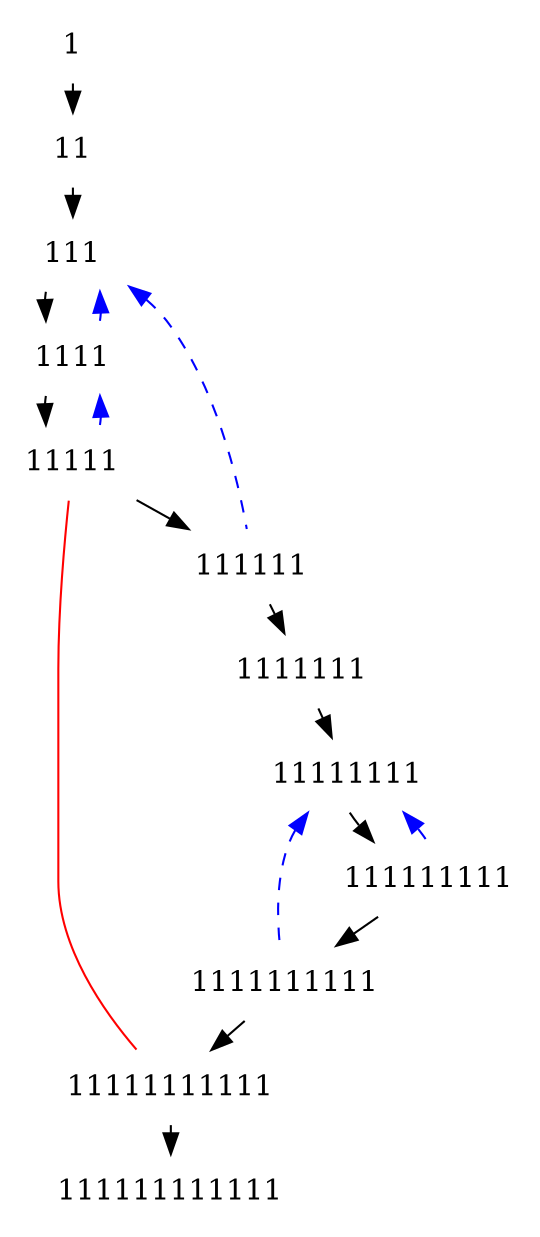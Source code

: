 digraph{
	nodesep = 0.5;
	ranksep = 0.20;
	node [shape=plaintext];
	1 [texlbl="\underline{$\neg q(B())$ }"];
	11 [texlbl="\underline{$p(A())$ }"];
	111 [texlbl="\underline{$\forall x[p(x) \wedge \neg p(H())]$ }"];
	1111 [texlbl="\underline{$p(A()) \wedge \neg p(H())$ }"];
	11111 [texlbl="\underline{$\neg p(H())$ }"];
	111111 [texlbl="\underline{$p(B()) \wedge \neg p(H())$ }"];
	1111111 [texlbl="\underline{$p(B())$ }"];
	11111111 [texlbl="\underline{$\forall x[p(x) \wedge \neg p(H())]$ }"];
	111111111 [texlbl="\underline{$p(B()) \wedge \neg p(H())$ }"];
	1111111111 [texlbl="\underline{$p(H()) \wedge \neg p(H())$ }"];
	11111111111 [texlbl="\underline{$p(H())$ }"];
	111111111111 [texlbl="\underline{$\bot$ }"];
	subgraph dir{
		1 -> 11;
		11 -> 111;
		111 -> 1111;
		1111 -> 11111;
		11111 -> 111111;
		111111 -> 1111111;
		1111111 -> 11111111;
		11111111 -> 111111111;
		111111111 -> 1111111111;
		1111111111 -> 11111111111;
		11111111111 -> 111111111111;
	}
	subgraph ancestor{
		edge [dir=back, color=blue style=dashed];
		111 -> 1111;
		1111 -> 11111;
		111 -> 111111;
		11111111 -> 111111111;
		11111111 -> 1111111111;
	}
	subgraph undir{
		edge [dir=none, color=red];
		11111111111 -> 11111;
	}
}